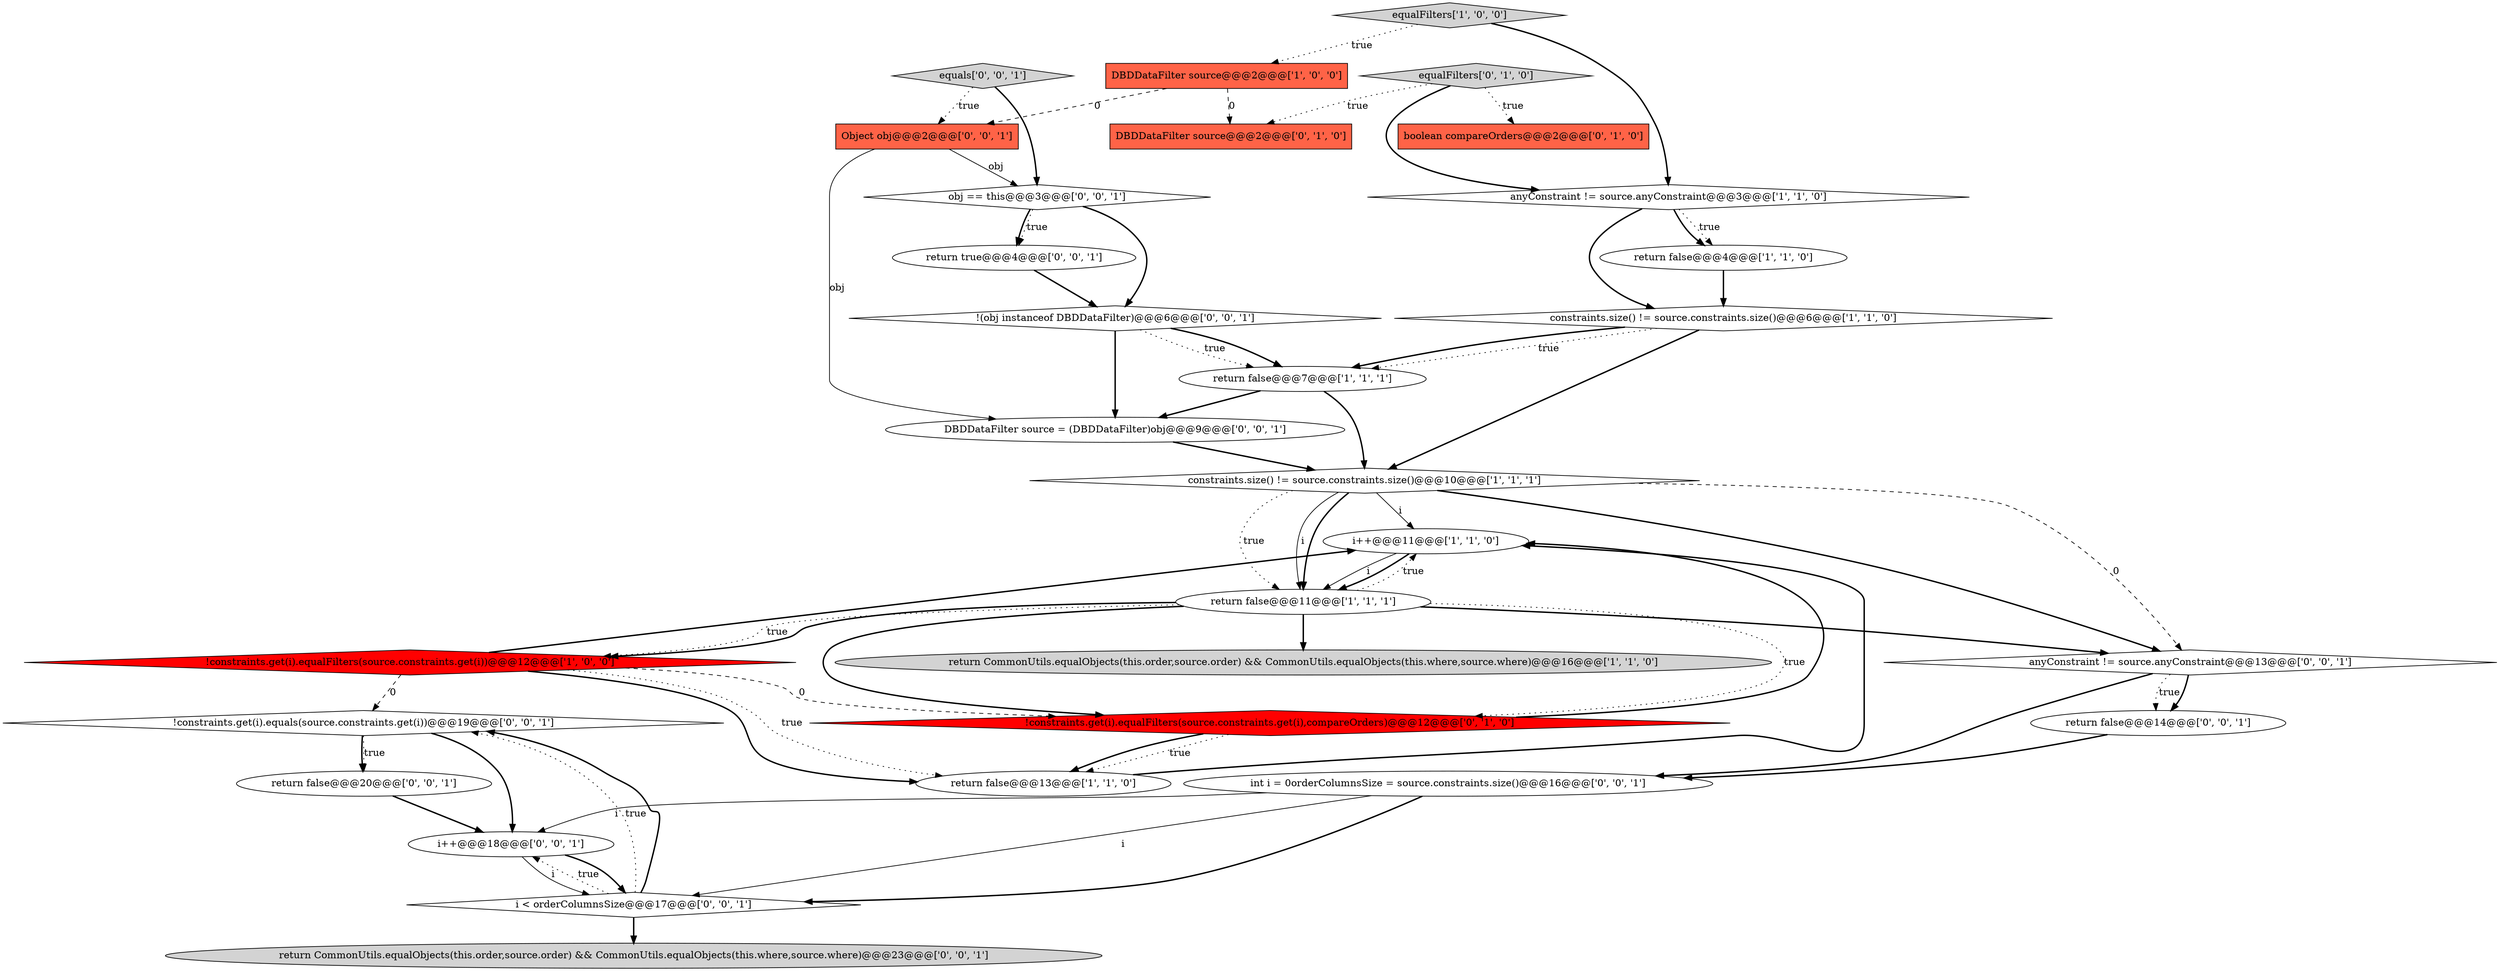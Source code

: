 digraph {
6 [style = filled, label = "DBDDataFilter source@@@2@@@['1', '0', '0']", fillcolor = tomato, shape = box image = "AAA1AAABBB1BBB"];
24 [style = filled, label = "obj == this@@@3@@@['0', '0', '1']", fillcolor = white, shape = diamond image = "AAA0AAABBB3BBB"];
16 [style = filled, label = "Object obj@@@2@@@['0', '0', '1']", fillcolor = tomato, shape = box image = "AAA0AAABBB3BBB"];
19 [style = filled, label = "return false@@@20@@@['0', '0', '1']", fillcolor = white, shape = ellipse image = "AAA0AAABBB3BBB"];
13 [style = filled, label = "boolean compareOrders@@@2@@@['0', '1', '0']", fillcolor = tomato, shape = box image = "AAA0AAABBB2BBB"];
22 [style = filled, label = "int i = 0orderColumnsSize = source.constraints.size()@@@16@@@['0', '0', '1']", fillcolor = white, shape = ellipse image = "AAA0AAABBB3BBB"];
18 [style = filled, label = "return false@@@14@@@['0', '0', '1']", fillcolor = white, shape = ellipse image = "AAA0AAABBB3BBB"];
10 [style = filled, label = "i++@@@11@@@['1', '1', '0']", fillcolor = white, shape = ellipse image = "AAA0AAABBB1BBB"];
27 [style = filled, label = "!constraints.get(i).equals(source.constraints.get(i))@@@19@@@['0', '0', '1']", fillcolor = white, shape = diamond image = "AAA0AAABBB3BBB"];
3 [style = filled, label = "constraints.size() != source.constraints.size()@@@6@@@['1', '1', '0']", fillcolor = white, shape = diamond image = "AAA0AAABBB1BBB"];
12 [style = filled, label = "!constraints.get(i).equalFilters(source.constraints.get(i),compareOrders)@@@12@@@['0', '1', '0']", fillcolor = red, shape = diamond image = "AAA1AAABBB2BBB"];
7 [style = filled, label = "return false@@@13@@@['1', '1', '0']", fillcolor = white, shape = ellipse image = "AAA0AAABBB1BBB"];
15 [style = filled, label = "DBDDataFilter source@@@2@@@['0', '1', '0']", fillcolor = tomato, shape = box image = "AAA1AAABBB2BBB"];
0 [style = filled, label = "!constraints.get(i).equalFilters(source.constraints.get(i))@@@12@@@['1', '0', '0']", fillcolor = red, shape = diamond image = "AAA1AAABBB1BBB"];
11 [style = filled, label = "anyConstraint != source.anyConstraint@@@3@@@['1', '1', '0']", fillcolor = white, shape = diamond image = "AAA0AAABBB1BBB"];
9 [style = filled, label = "return false@@@7@@@['1', '1', '1']", fillcolor = white, shape = ellipse image = "AAA0AAABBB1BBB"];
25 [style = filled, label = "return CommonUtils.equalObjects(this.order,source.order) && CommonUtils.equalObjects(this.where,source.where)@@@23@@@['0', '0', '1']", fillcolor = lightgray, shape = ellipse image = "AAA0AAABBB3BBB"];
28 [style = filled, label = "!(obj instanceof DBDDataFilter)@@@6@@@['0', '0', '1']", fillcolor = white, shape = diamond image = "AAA0AAABBB3BBB"];
23 [style = filled, label = "anyConstraint != source.anyConstraint@@@13@@@['0', '0', '1']", fillcolor = white, shape = diamond image = "AAA0AAABBB3BBB"];
20 [style = filled, label = "return true@@@4@@@['0', '0', '1']", fillcolor = white, shape = ellipse image = "AAA0AAABBB3BBB"];
4 [style = filled, label = "return false@@@11@@@['1', '1', '1']", fillcolor = white, shape = ellipse image = "AAA0AAABBB1BBB"];
5 [style = filled, label = "return false@@@4@@@['1', '1', '0']", fillcolor = white, shape = ellipse image = "AAA0AAABBB1BBB"];
26 [style = filled, label = "equals['0', '0', '1']", fillcolor = lightgray, shape = diamond image = "AAA0AAABBB3BBB"];
1 [style = filled, label = "return CommonUtils.equalObjects(this.order,source.order) && CommonUtils.equalObjects(this.where,source.where)@@@16@@@['1', '1', '0']", fillcolor = lightgray, shape = ellipse image = "AAA0AAABBB1BBB"];
29 [style = filled, label = "i < orderColumnsSize@@@17@@@['0', '0', '1']", fillcolor = white, shape = diamond image = "AAA0AAABBB3BBB"];
14 [style = filled, label = "equalFilters['0', '1', '0']", fillcolor = lightgray, shape = diamond image = "AAA0AAABBB2BBB"];
21 [style = filled, label = "DBDDataFilter source = (DBDDataFilter)obj@@@9@@@['0', '0', '1']", fillcolor = white, shape = ellipse image = "AAA0AAABBB3BBB"];
8 [style = filled, label = "equalFilters['1', '0', '0']", fillcolor = lightgray, shape = diamond image = "AAA0AAABBB1BBB"];
2 [style = filled, label = "constraints.size() != source.constraints.size()@@@10@@@['1', '1', '1']", fillcolor = white, shape = diamond image = "AAA0AAABBB1BBB"];
17 [style = filled, label = "i++@@@18@@@['0', '0', '1']", fillcolor = white, shape = ellipse image = "AAA0AAABBB3BBB"];
2->23 [style = dashed, label="0"];
5->3 [style = bold, label=""];
24->28 [style = bold, label=""];
29->17 [style = dotted, label="true"];
9->2 [style = bold, label=""];
4->10 [style = dotted, label="true"];
7->10 [style = bold, label=""];
16->24 [style = solid, label="obj"];
29->27 [style = dotted, label="true"];
4->0 [style = dotted, label="true"];
20->28 [style = bold, label=""];
22->29 [style = bold, label=""];
28->9 [style = bold, label=""];
29->25 [style = bold, label=""];
11->5 [style = dotted, label="true"];
19->17 [style = bold, label=""];
10->4 [style = solid, label="i"];
3->9 [style = dotted, label="true"];
2->10 [style = solid, label="i"];
0->12 [style = dashed, label="0"];
0->27 [style = dashed, label="0"];
26->24 [style = bold, label=""];
2->4 [style = bold, label=""];
27->19 [style = dotted, label="true"];
12->7 [style = bold, label=""];
14->13 [style = dotted, label="true"];
4->0 [style = bold, label=""];
21->2 [style = bold, label=""];
0->7 [style = bold, label=""];
24->20 [style = bold, label=""];
3->9 [style = bold, label=""];
2->23 [style = bold, label=""];
17->29 [style = solid, label="i"];
29->27 [style = bold, label=""];
14->15 [style = dotted, label="true"];
11->5 [style = bold, label=""];
0->10 [style = bold, label=""];
12->10 [style = bold, label=""];
28->21 [style = bold, label=""];
23->22 [style = bold, label=""];
18->22 [style = bold, label=""];
8->6 [style = dotted, label="true"];
23->18 [style = dotted, label="true"];
3->2 [style = bold, label=""];
16->21 [style = solid, label="obj"];
6->16 [style = dashed, label="0"];
11->3 [style = bold, label=""];
6->15 [style = dashed, label="0"];
24->20 [style = dotted, label="true"];
2->4 [style = dotted, label="true"];
2->4 [style = solid, label="i"];
28->9 [style = dotted, label="true"];
9->21 [style = bold, label=""];
27->17 [style = bold, label=""];
10->4 [style = bold, label=""];
4->12 [style = bold, label=""];
26->16 [style = dotted, label="true"];
4->1 [style = bold, label=""];
27->19 [style = bold, label=""];
22->29 [style = solid, label="i"];
4->12 [style = dotted, label="true"];
12->7 [style = dotted, label="true"];
17->29 [style = bold, label=""];
8->11 [style = bold, label=""];
14->11 [style = bold, label=""];
23->18 [style = bold, label=""];
4->23 [style = bold, label=""];
0->7 [style = dotted, label="true"];
22->17 [style = solid, label="i"];
}

